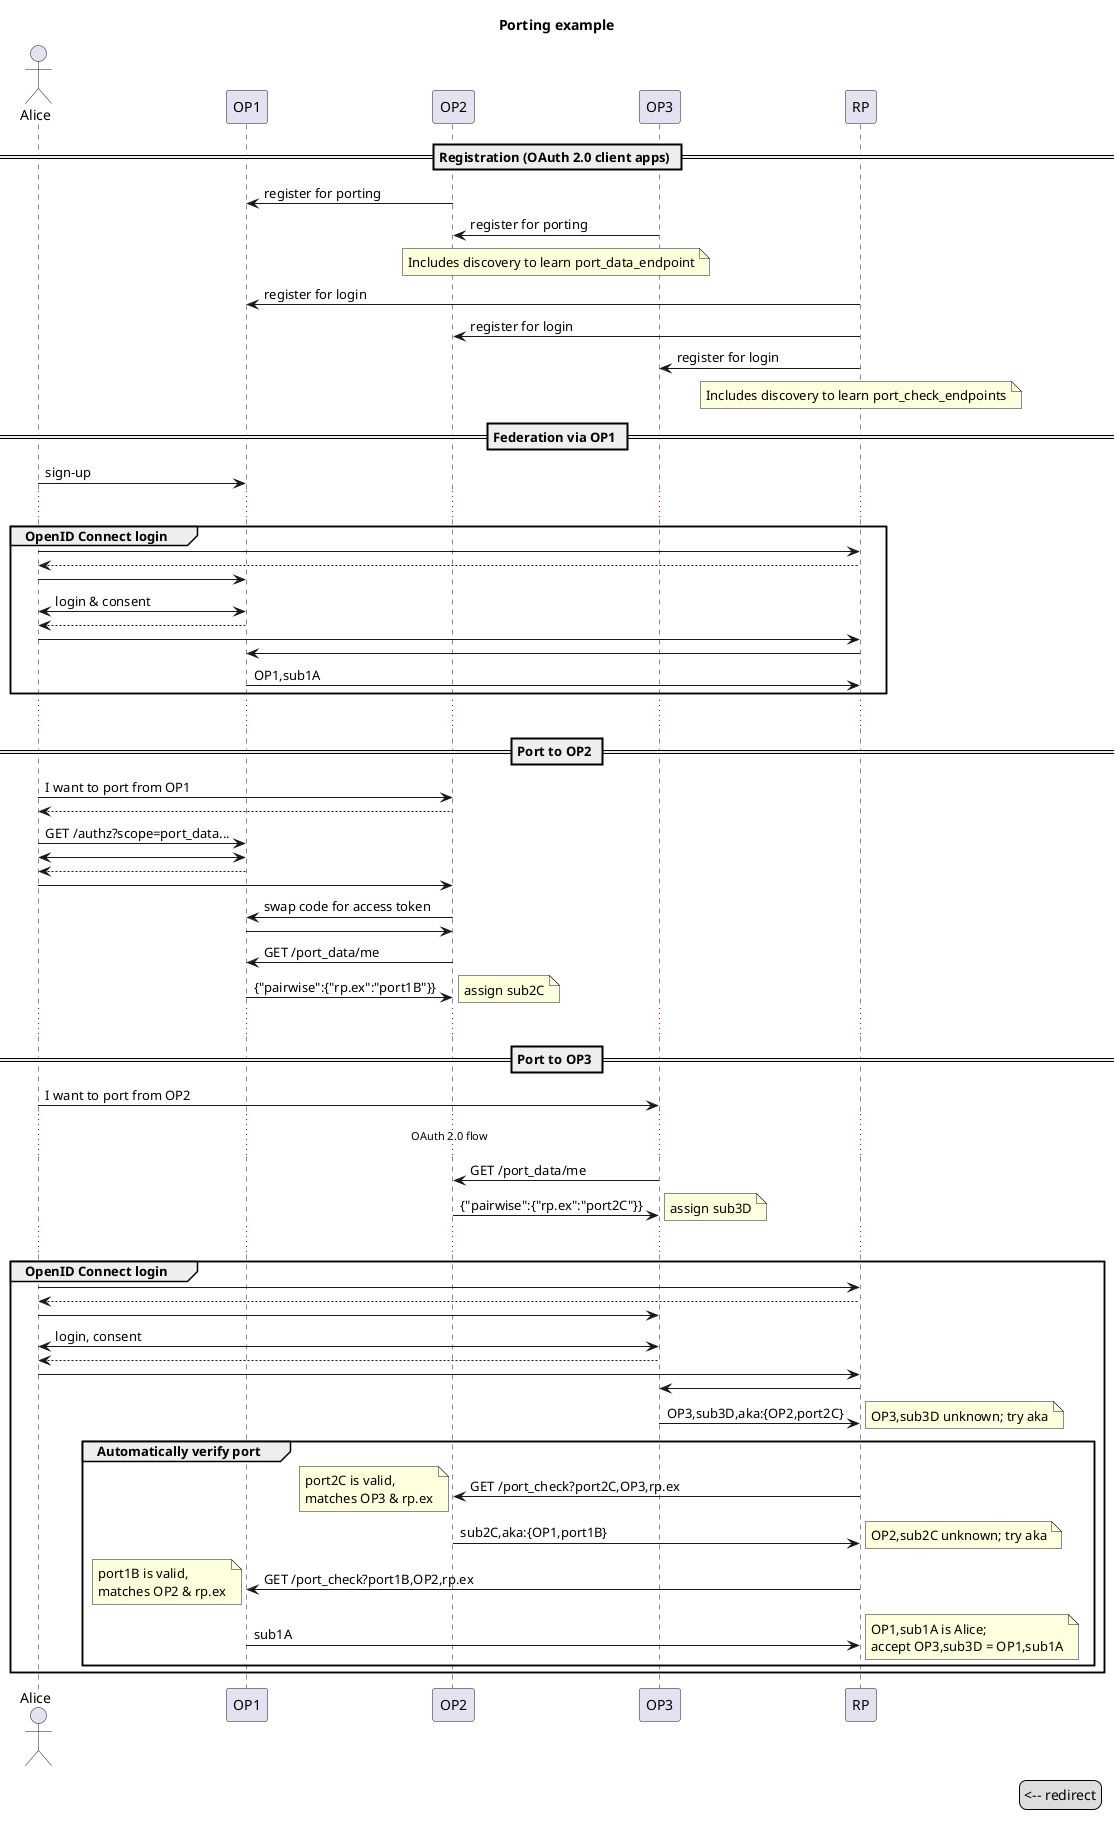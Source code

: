@startuml

title Porting example

actor Alice as U
participant OP1
participant OP2
participant OP3
participant RP

legend right
 <-- redirect
endlegend

== Registration (OAuth 2.0 client apps) ==

OP1 <- OP2: register for porting

OP2 <- OP3: register for porting

note over OP2, OP3
  Includes discovery to learn port_data_endpoint
end note

OP1 <- RP: register for login
OP2 <- RP: register for login
OP3 <- RP: register for login
note over RP
  Includes discovery to learn port_check_endpoints
end note


== Federation via OP1 ==

U -> OP1: sign-up
...
group OpenID Connect login
U -> RP
U <-- RP
U -> OP1
U <-> OP1: login & consent
U <-- OP1
U -> RP
OP1 <- RP
OP1 -> RP: OP1,sub1A
end
...

== Port to OP2 ==

U -> OP2: I want to port from OP1
U <-- OP2
U -> OP1: GET /authz?scope=port_data...
U <-> OP1
U <-- OP1
U -> OP2
OP1 <- OP2: swap code for access token
OP1 -> OP2
OP1 <- OP2: GET /port_data/me
OP1 -> OP2: {"pairwise":{"rp.ex":"port1B"}}
note right: assign sub2C
...

== Port to OP3 ==

U -> OP3: I want to port from OP2
...OAuth 2.0 flow...
OP2 <- OP3: GET /port_data/me
OP2 -> OP3: {"pairwise":{"rp.ex":"port2C"}}
note right: assign sub3D

...
group OpenID Connect login
U -> RP
U <-- RP
U -> OP3
U <-> OP3: login, consent
U <-- OP3
U -> RP
OP3 <- RP
OP3 -> RP: OP3,sub3D,aka:{OP2,port2C}
note right: OP3,sub3D unknown; try aka

group Automatically verify port
OP2 <- RP: GET /port_check?port2C,OP3,rp.ex
note left
  port2C is valid,
  matches OP3 & rp.ex
end note
OP2 -> RP: sub2C,aka:{OP1,port1B}
note right: OP2,sub2C unknown; try aka
OP1 <- RP: GET /port_check?port1B,OP2,rp.ex
note left
  port1B is valid,
  matches OP2 & rp.ex
end note
OP1 -> RP: sub1A
note right
  OP1,sub1A is Alice;
  accept OP3,sub3D = OP1,sub1A
end note
end
end

@enduml